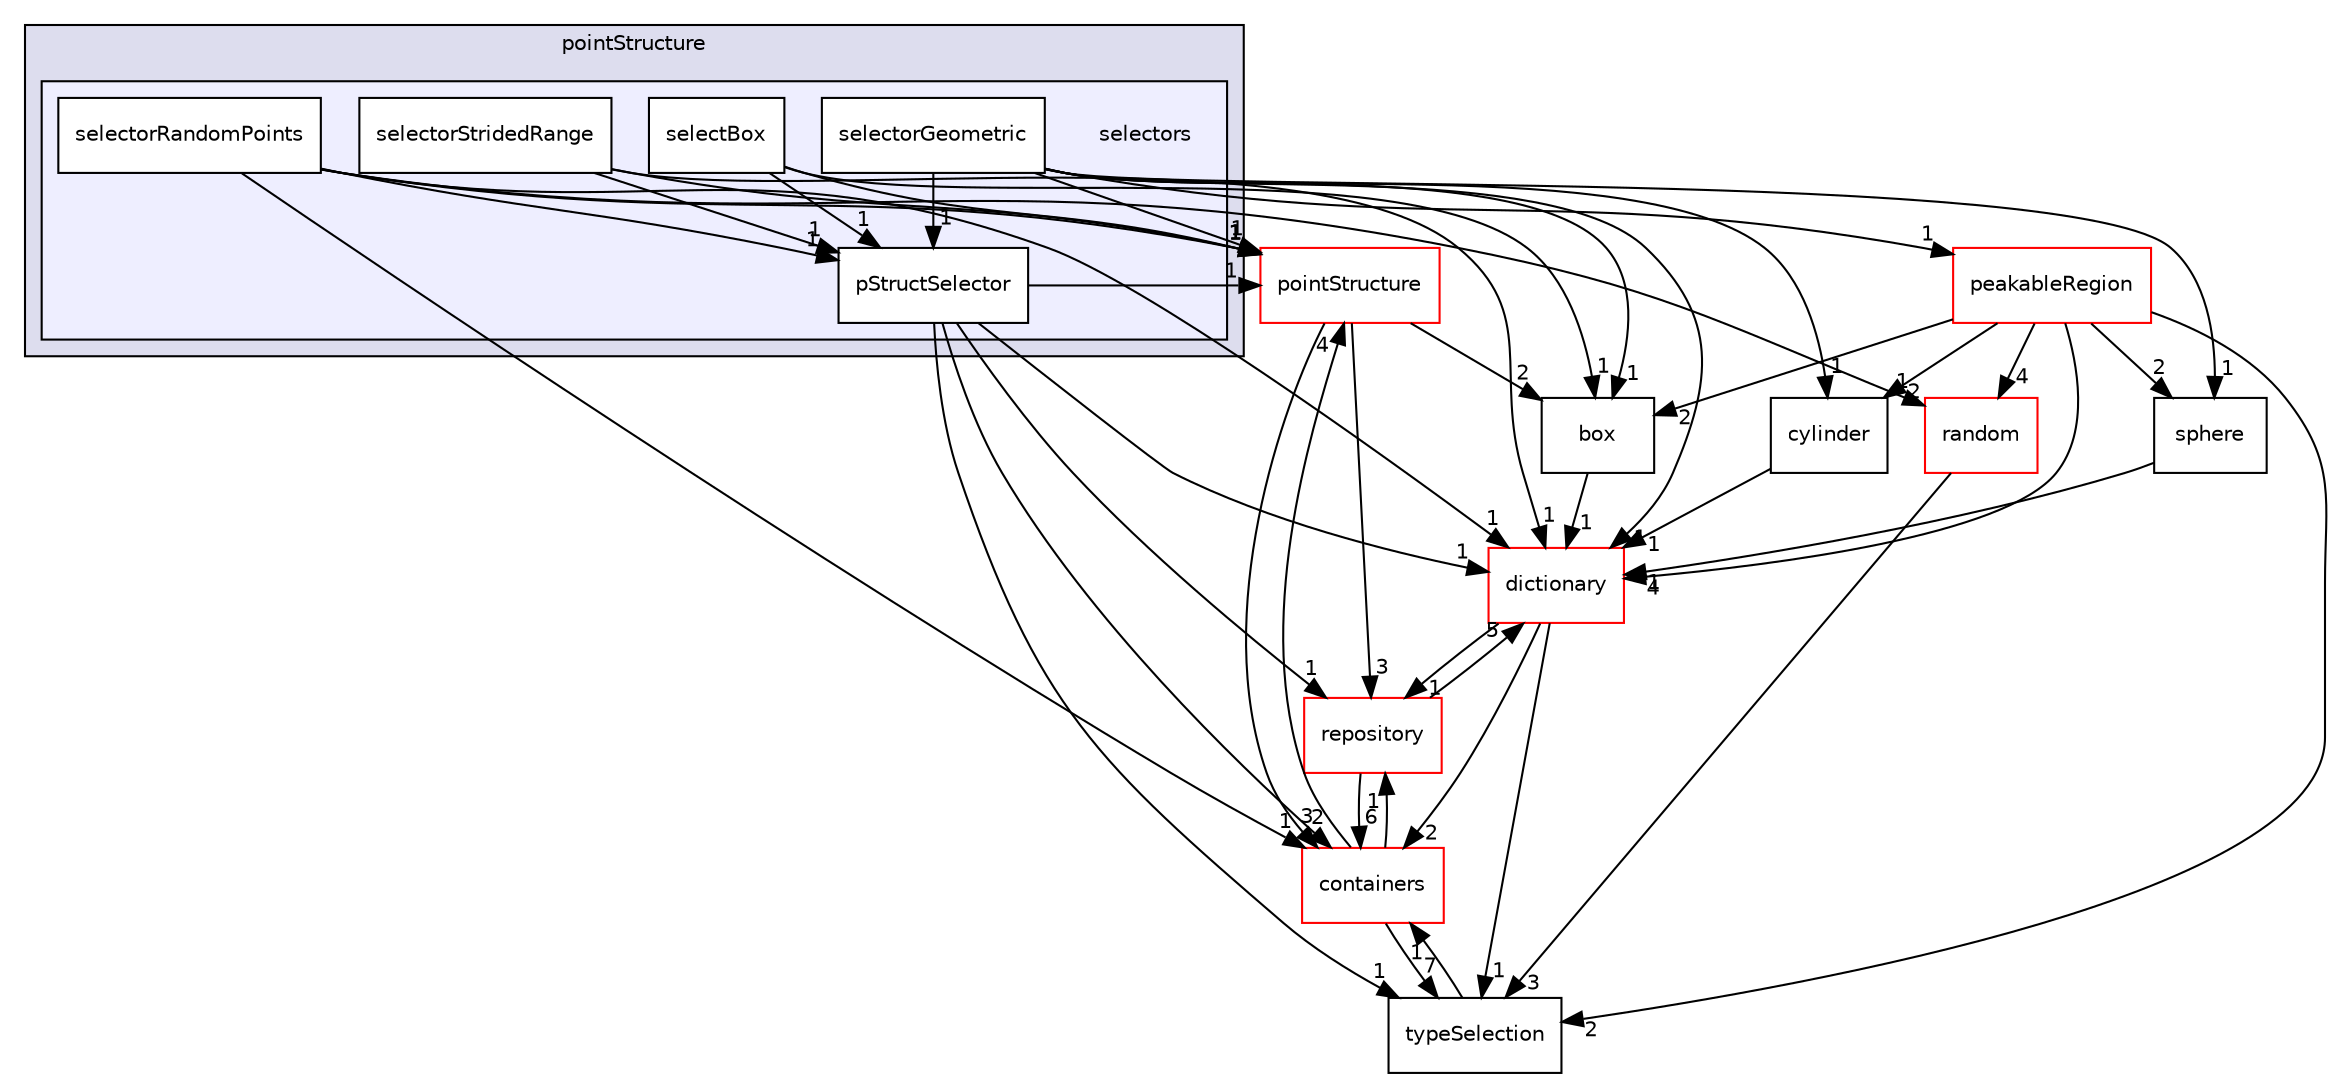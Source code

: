 digraph "src/phasicFlow/structuredData/pointStructure/selectors" {
  compound=true
  node [ fontsize="10", fontname="Helvetica"];
  edge [ labelfontsize="10", labelfontname="Helvetica"];
  subgraph clusterdir_40d089f5b6543888409b0c9c3858ee92 {
    graph [ bgcolor="#ddddee", pencolor="black", label="pointStructure" fontname="Helvetica", fontsize="10", URL="dir_40d089f5b6543888409b0c9c3858ee92.html"]
  subgraph clusterdir_5063638124a544f0632771a0f8d28fb6 {
    graph [ bgcolor="#eeeeff", pencolor="black", label="" URL="dir_5063638124a544f0632771a0f8d28fb6.html"];
    dir_5063638124a544f0632771a0f8d28fb6 [shape=plaintext label="selectors"];
    dir_76dfacc83ecf8edeedc0782b54ac44a8 [shape=box label="pStructSelector" color="black" fillcolor="white" style="filled" URL="dir_76dfacc83ecf8edeedc0782b54ac44a8.html"];
    dir_e3417ffcd22fc3b4916e8ce91ea2a6c8 [shape=box label="selectBox" color="black" fillcolor="white" style="filled" URL="dir_e3417ffcd22fc3b4916e8ce91ea2a6c8.html"];
    dir_3dd188bd9a7cf6fe2a58146579a12da1 [shape=box label="selectorGeometric" color="black" fillcolor="white" style="filled" URL="dir_3dd188bd9a7cf6fe2a58146579a12da1.html"];
    dir_606c0ca326a0f9fc238bacf3d4247832 [shape=box label="selectorRandomPoints" color="black" fillcolor="white" style="filled" URL="dir_606c0ca326a0f9fc238bacf3d4247832.html"];
    dir_25106b9dda67f46a1368d5420c78378a [shape=box label="selectorStridedRange" color="black" fillcolor="white" style="filled" URL="dir_25106b9dda67f46a1368d5420c78378a.html"];
  }
  }
  dir_ab1bedec1dabb2ed23fd7ef97be7faaf [shape=box label="pointStructure" fillcolor="white" style="filled" color="red" URL="dir_ab1bedec1dabb2ed23fd7ef97be7faaf.html"];
  dir_3c122f757ce481da214d5e212823922a [shape=box label="sphere" URL="dir_3c122f757ce481da214d5e212823922a.html"];
  dir_e8a9bd8d4c80a50a4f7c200c882d5c23 [shape=box label="box" URL="dir_e8a9bd8d4c80a50a4f7c200c882d5c23.html"];
  dir_8a09dd5b7fce343a5c545316ddba4e1b [shape=box label="repository" fillcolor="white" style="filled" color="red" URL="dir_8a09dd5b7fce343a5c545316ddba4e1b.html"];
  dir_4f9e597021b90228ccac48345da86dec [shape=box label="peakableRegion" fillcolor="white" style="filled" color="red" URL="dir_4f9e597021b90228ccac48345da86dec.html"];
  dir_2239fa6412e9b0224779ec16b2644e86 [shape=box label="cylinder" URL="dir_2239fa6412e9b0224779ec16b2644e86.html"];
  dir_956f0a97b7f785e1c0171e740f1da120 [shape=box label="random" fillcolor="white" style="filled" color="red" URL="dir_956f0a97b7f785e1c0171e740f1da120.html"];
  dir_4419dd78bee2bde1362d842a02bd0463 [shape=box label="typeSelection" URL="dir_4419dd78bee2bde1362d842a02bd0463.html"];
  dir_74a3bd5d559eb2469f344a26dc365ad0 [shape=box label="containers" fillcolor="white" style="filled" color="red" URL="dir_74a3bd5d559eb2469f344a26dc365ad0.html"];
  dir_1220c712ed5f98fd84ba71b4848374db [shape=box label="dictionary" fillcolor="white" style="filled" color="red" URL="dir_1220c712ed5f98fd84ba71b4848374db.html"];
  dir_ab1bedec1dabb2ed23fd7ef97be7faaf->dir_e8a9bd8d4c80a50a4f7c200c882d5c23 [headlabel="2", labeldistance=1.5 headhref="dir_000163_000146.html"];
  dir_ab1bedec1dabb2ed23fd7ef97be7faaf->dir_8a09dd5b7fce343a5c545316ddba4e1b [headlabel="3", labeldistance=1.5 headhref="dir_000163_000124.html"];
  dir_ab1bedec1dabb2ed23fd7ef97be7faaf->dir_74a3bd5d559eb2469f344a26dc365ad0 [headlabel="3", labeldistance=1.5 headhref="dir_000163_000084.html"];
  dir_3c122f757ce481da214d5e212823922a->dir_1220c712ed5f98fd84ba71b4848374db [headlabel="1", labeldistance=1.5 headhref="dir_000171_000112.html"];
  dir_e8a9bd8d4c80a50a4f7c200c882d5c23->dir_1220c712ed5f98fd84ba71b4848374db [headlabel="1", labeldistance=1.5 headhref="dir_000146_000112.html"];
  dir_8a09dd5b7fce343a5c545316ddba4e1b->dir_74a3bd5d559eb2469f344a26dc365ad0 [headlabel="6", labeldistance=1.5 headhref="dir_000124_000084.html"];
  dir_8a09dd5b7fce343a5c545316ddba4e1b->dir_1220c712ed5f98fd84ba71b4848374db [headlabel="5", labeldistance=1.5 headhref="dir_000124_000112.html"];
  dir_4f9e597021b90228ccac48345da86dec->dir_3c122f757ce481da214d5e212823922a [headlabel="2", labeldistance=1.5 headhref="dir_000152_000171.html"];
  dir_4f9e597021b90228ccac48345da86dec->dir_e8a9bd8d4c80a50a4f7c200c882d5c23 [headlabel="2", labeldistance=1.5 headhref="dir_000152_000146.html"];
  dir_4f9e597021b90228ccac48345da86dec->dir_2239fa6412e9b0224779ec16b2644e86 [headlabel="2", labeldistance=1.5 headhref="dir_000152_000147.html"];
  dir_4f9e597021b90228ccac48345da86dec->dir_956f0a97b7f785e1c0171e740f1da120 [headlabel="4", labeldistance=1.5 headhref="dir_000152_000120.html"];
  dir_4f9e597021b90228ccac48345da86dec->dir_4419dd78bee2bde1362d842a02bd0463 [headlabel="2", labeldistance=1.5 headhref="dir_000152_000179.html"];
  dir_4f9e597021b90228ccac48345da86dec->dir_1220c712ed5f98fd84ba71b4848374db [headlabel="4", labeldistance=1.5 headhref="dir_000152_000112.html"];
  dir_76dfacc83ecf8edeedc0782b54ac44a8->dir_ab1bedec1dabb2ed23fd7ef97be7faaf [headlabel="1", labeldistance=1.5 headhref="dir_000166_000163.html"];
  dir_76dfacc83ecf8edeedc0782b54ac44a8->dir_8a09dd5b7fce343a5c545316ddba4e1b [headlabel="1", labeldistance=1.5 headhref="dir_000166_000124.html"];
  dir_76dfacc83ecf8edeedc0782b54ac44a8->dir_4419dd78bee2bde1362d842a02bd0463 [headlabel="1", labeldistance=1.5 headhref="dir_000166_000179.html"];
  dir_76dfacc83ecf8edeedc0782b54ac44a8->dir_74a3bd5d559eb2469f344a26dc365ad0 [headlabel="2", labeldistance=1.5 headhref="dir_000166_000084.html"];
  dir_76dfacc83ecf8edeedc0782b54ac44a8->dir_1220c712ed5f98fd84ba71b4848374db [headlabel="1", labeldistance=1.5 headhref="dir_000166_000112.html"];
  dir_2239fa6412e9b0224779ec16b2644e86->dir_1220c712ed5f98fd84ba71b4848374db [headlabel="1", labeldistance=1.5 headhref="dir_000147_000112.html"];
  dir_956f0a97b7f785e1c0171e740f1da120->dir_4419dd78bee2bde1362d842a02bd0463 [headlabel="3", labeldistance=1.5 headhref="dir_000120_000179.html"];
  dir_3dd188bd9a7cf6fe2a58146579a12da1->dir_ab1bedec1dabb2ed23fd7ef97be7faaf [headlabel="1", labeldistance=1.5 headhref="dir_000168_000163.html"];
  dir_3dd188bd9a7cf6fe2a58146579a12da1->dir_3c122f757ce481da214d5e212823922a [headlabel="1", labeldistance=1.5 headhref="dir_000168_000171.html"];
  dir_3dd188bd9a7cf6fe2a58146579a12da1->dir_e8a9bd8d4c80a50a4f7c200c882d5c23 [headlabel="1", labeldistance=1.5 headhref="dir_000168_000146.html"];
  dir_3dd188bd9a7cf6fe2a58146579a12da1->dir_4f9e597021b90228ccac48345da86dec [headlabel="1", labeldistance=1.5 headhref="dir_000168_000152.html"];
  dir_3dd188bd9a7cf6fe2a58146579a12da1->dir_76dfacc83ecf8edeedc0782b54ac44a8 [headlabel="1", labeldistance=1.5 headhref="dir_000168_000166.html"];
  dir_3dd188bd9a7cf6fe2a58146579a12da1->dir_2239fa6412e9b0224779ec16b2644e86 [headlabel="1", labeldistance=1.5 headhref="dir_000168_000147.html"];
  dir_3dd188bd9a7cf6fe2a58146579a12da1->dir_1220c712ed5f98fd84ba71b4848374db [headlabel="1", labeldistance=1.5 headhref="dir_000168_000112.html"];
  dir_e3417ffcd22fc3b4916e8ce91ea2a6c8->dir_ab1bedec1dabb2ed23fd7ef97be7faaf [headlabel="1", labeldistance=1.5 headhref="dir_000167_000163.html"];
  dir_e3417ffcd22fc3b4916e8ce91ea2a6c8->dir_e8a9bd8d4c80a50a4f7c200c882d5c23 [headlabel="1", labeldistance=1.5 headhref="dir_000167_000146.html"];
  dir_e3417ffcd22fc3b4916e8ce91ea2a6c8->dir_76dfacc83ecf8edeedc0782b54ac44a8 [headlabel="1", labeldistance=1.5 headhref="dir_000167_000166.html"];
  dir_606c0ca326a0f9fc238bacf3d4247832->dir_ab1bedec1dabb2ed23fd7ef97be7faaf [headlabel="1", labeldistance=1.5 headhref="dir_000169_000163.html"];
  dir_606c0ca326a0f9fc238bacf3d4247832->dir_76dfacc83ecf8edeedc0782b54ac44a8 [headlabel="1", labeldistance=1.5 headhref="dir_000169_000166.html"];
  dir_606c0ca326a0f9fc238bacf3d4247832->dir_956f0a97b7f785e1c0171e740f1da120 [headlabel="1", labeldistance=1.5 headhref="dir_000169_000120.html"];
  dir_606c0ca326a0f9fc238bacf3d4247832->dir_74a3bd5d559eb2469f344a26dc365ad0 [headlabel="1", labeldistance=1.5 headhref="dir_000169_000084.html"];
  dir_606c0ca326a0f9fc238bacf3d4247832->dir_1220c712ed5f98fd84ba71b4848374db [headlabel="1", labeldistance=1.5 headhref="dir_000169_000112.html"];
  dir_4419dd78bee2bde1362d842a02bd0463->dir_74a3bd5d559eb2469f344a26dc365ad0 [headlabel="1", labeldistance=1.5 headhref="dir_000179_000084.html"];
  dir_74a3bd5d559eb2469f344a26dc365ad0->dir_ab1bedec1dabb2ed23fd7ef97be7faaf [headlabel="4", labeldistance=1.5 headhref="dir_000084_000163.html"];
  dir_74a3bd5d559eb2469f344a26dc365ad0->dir_8a09dd5b7fce343a5c545316ddba4e1b [headlabel="1", labeldistance=1.5 headhref="dir_000084_000124.html"];
  dir_74a3bd5d559eb2469f344a26dc365ad0->dir_4419dd78bee2bde1362d842a02bd0463 [headlabel="7", labeldistance=1.5 headhref="dir_000084_000179.html"];
  dir_1220c712ed5f98fd84ba71b4848374db->dir_8a09dd5b7fce343a5c545316ddba4e1b [headlabel="1", labeldistance=1.5 headhref="dir_000112_000124.html"];
  dir_1220c712ed5f98fd84ba71b4848374db->dir_4419dd78bee2bde1362d842a02bd0463 [headlabel="1", labeldistance=1.5 headhref="dir_000112_000179.html"];
  dir_1220c712ed5f98fd84ba71b4848374db->dir_74a3bd5d559eb2469f344a26dc365ad0 [headlabel="2", labeldistance=1.5 headhref="dir_000112_000084.html"];
  dir_25106b9dda67f46a1368d5420c78378a->dir_ab1bedec1dabb2ed23fd7ef97be7faaf [headlabel="1", labeldistance=1.5 headhref="dir_000170_000163.html"];
  dir_25106b9dda67f46a1368d5420c78378a->dir_76dfacc83ecf8edeedc0782b54ac44a8 [headlabel="1", labeldistance=1.5 headhref="dir_000170_000166.html"];
  dir_25106b9dda67f46a1368d5420c78378a->dir_1220c712ed5f98fd84ba71b4848374db [headlabel="1", labeldistance=1.5 headhref="dir_000170_000112.html"];
}
